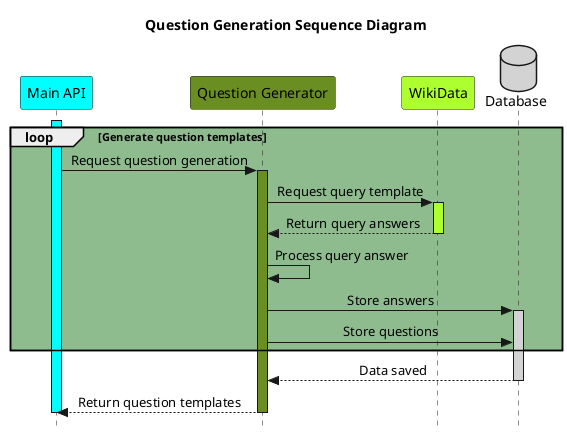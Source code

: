 @startuml question_generation
title Question Generation Sequence Diagram

participant mainAPI as "Main API" #Aqua
participant QG as "Question Generator" #OliveDrab
participant WD as "WikiData" #GreenYellow
database DB as "Database" #LightGray

skinparam Style strictuml
skinparam SequenceMessageAlignment center

loop #darkseagreen Generate question templates
    activate mainAPI #Aqua
    mainAPI -> QG : Request question generation
    activate QG #OliveDrab
    QG -> WD : Request query template
    activate WD #GreenYellow
    WD --> QG : Return query answers
    deactivate WD
    QG -> QG : Process query answer
    QG -> DB : Store answers
    activate DB #LightGray
    QG -> DB : Store questions
end loop
DB --> QG : Data saved
deactivate DB
QG --> mainAPI : Return question templates
deactivate QG
deactivate mainAPI
@enduml
